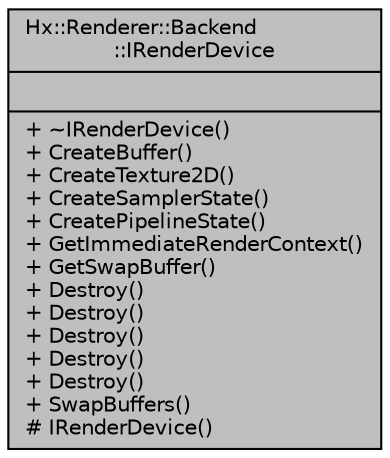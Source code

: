 digraph "Hx::Renderer::Backend::IRenderDevice"
{
  edge [fontname="Helvetica",fontsize="10",labelfontname="Helvetica",labelfontsize="10"];
  node [fontname="Helvetica",fontsize="10",shape=record];
  Node2 [label="{Hx::Renderer::Backend\l::IRenderDevice\n||+ ~IRenderDevice()\l+ CreateBuffer()\l+ CreateTexture2D()\l+ CreateSamplerState()\l+ CreatePipelineState()\l+ GetImmediateRenderContext()\l+ GetSwapBuffer()\l+ Destroy()\l+ Destroy()\l+ Destroy()\l+ Destroy()\l+ Destroy()\l+ SwapBuffers()\l# IRenderDevice()\l}",height=0.2,width=0.4,color="black", fillcolor="grey75", style="filled", fontcolor="black"];
}
